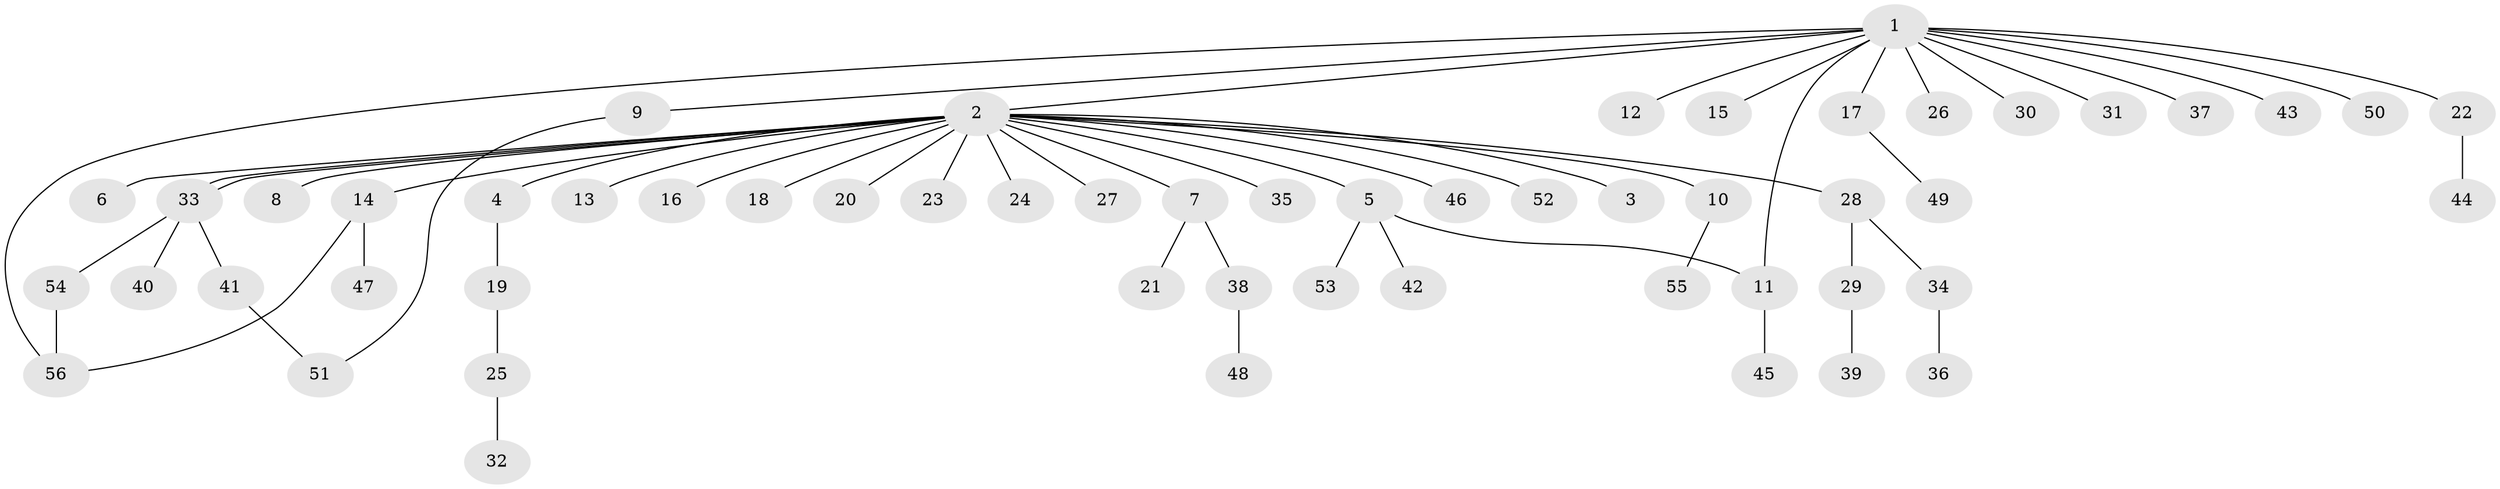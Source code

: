 // coarse degree distribution, {13: 0.024390243902439025, 21: 0.024390243902439025, 1: 0.6829268292682927, 2: 0.17073170731707318, 3: 0.07317073170731707, 5: 0.024390243902439025}
// Generated by graph-tools (version 1.1) at 2025/41/03/06/25 10:41:52]
// undirected, 56 vertices, 60 edges
graph export_dot {
graph [start="1"]
  node [color=gray90,style=filled];
  1;
  2;
  3;
  4;
  5;
  6;
  7;
  8;
  9;
  10;
  11;
  12;
  13;
  14;
  15;
  16;
  17;
  18;
  19;
  20;
  21;
  22;
  23;
  24;
  25;
  26;
  27;
  28;
  29;
  30;
  31;
  32;
  33;
  34;
  35;
  36;
  37;
  38;
  39;
  40;
  41;
  42;
  43;
  44;
  45;
  46;
  47;
  48;
  49;
  50;
  51;
  52;
  53;
  54;
  55;
  56;
  1 -- 2;
  1 -- 9;
  1 -- 11;
  1 -- 12;
  1 -- 15;
  1 -- 17;
  1 -- 22;
  1 -- 26;
  1 -- 30;
  1 -- 31;
  1 -- 37;
  1 -- 43;
  1 -- 50;
  1 -- 56;
  2 -- 3;
  2 -- 4;
  2 -- 5;
  2 -- 6;
  2 -- 7;
  2 -- 8;
  2 -- 10;
  2 -- 13;
  2 -- 14;
  2 -- 16;
  2 -- 18;
  2 -- 20;
  2 -- 23;
  2 -- 24;
  2 -- 27;
  2 -- 28;
  2 -- 33;
  2 -- 33;
  2 -- 35;
  2 -- 46;
  2 -- 52;
  4 -- 19;
  5 -- 11;
  5 -- 42;
  5 -- 53;
  7 -- 21;
  7 -- 38;
  9 -- 51;
  10 -- 55;
  11 -- 45;
  14 -- 47;
  14 -- 56;
  17 -- 49;
  19 -- 25;
  22 -- 44;
  25 -- 32;
  28 -- 29;
  28 -- 34;
  29 -- 39;
  33 -- 40;
  33 -- 41;
  33 -- 54;
  34 -- 36;
  38 -- 48;
  41 -- 51;
  54 -- 56;
}
